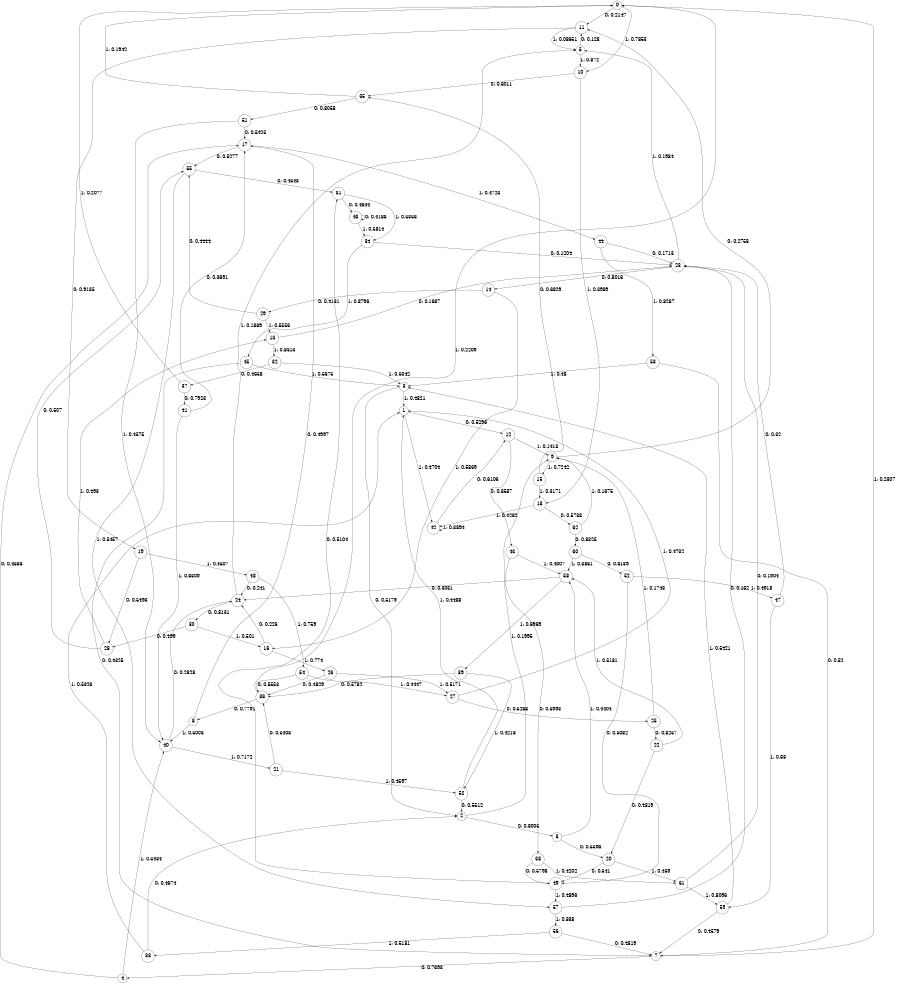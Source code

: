 digraph "ch28concat_phase3_L9" {
size = "6,8.5";
ratio = "fill";
node [shape = circle];
node [fontsize = 24];
edge [fontsize = 24];
0 -> 11 [label = "0: 0.2147   "];
0 -> 10 [label = "1: 0.7853   "];
1 -> 12 [label = "0: 0.5296   "];
1 -> 42 [label = "1: 0.4704   "];
2 -> 8 [label = "0: 0.8005   "];
2 -> 9 [label = "1: 0.1995   "];
3 -> 2 [label = "0: 0.5179   "];
3 -> 1 [label = "1: 0.4821   "];
4 -> 17 [label = "0: 0.4566   "];
4 -> 40 [label = "1: 0.5434   "];
5 -> 11 [label = "0: 0.128    "];
5 -> 10 [label = "1: 0.872    "];
6 -> 17 [label = "0: 0.4997   "];
6 -> 40 [label = "1: 0.5003   "];
7 -> 4 [label = "0: 0.7693   "];
7 -> 0 [label = "1: 0.2307   "];
8 -> 20 [label = "0: 0.5596   "];
8 -> 58 [label = "1: 0.4404   "];
9 -> 11 [label = "0: 0.2758   "];
9 -> 15 [label = "1: 0.7242   "];
10 -> 35 [label = "0: 0.6011   "];
10 -> 18 [label = "1: 0.3989   "];
11 -> 19 [label = "0: 0.9135   "];
11 -> 5 [label = "1: 0.08651  "];
12 -> 43 [label = "0: 0.8587   "];
12 -> 9 [label = "1: 0.1413   "];
13 -> 23 [label = "0: 0.1687   "];
13 -> 32 [label = "1: 0.8313   "];
14 -> 29 [label = "0: 0.4131   "];
14 -> 16 [label = "1: 0.5869   "];
15 -> 35 [label = "0: 0.6829   "];
15 -> 18 [label = "1: 0.3171   "];
16 -> 24 [label = "0: 0.226    "];
16 -> 26 [label = "1: 0.774    "];
17 -> 55 [label = "0: 0.5277   "];
17 -> 44 [label = "1: 0.4723   "];
18 -> 62 [label = "0: 0.5738   "];
18 -> 42 [label = "1: 0.4262   "];
19 -> 28 [label = "0: 0.5493   "];
19 -> 48 [label = "1: 0.4507   "];
20 -> 49 [label = "0: 0.541    "];
20 -> 61 [label = "1: 0.459    "];
21 -> 36 [label = "0: 0.5403   "];
21 -> 50 [label = "1: 0.4597   "];
22 -> 20 [label = "0: 0.4819   "];
22 -> 58 [label = "1: 0.5181   "];
23 -> 14 [label = "0: 0.8016   "];
23 -> 5 [label = "1: 0.1984   "];
24 -> 30 [label = "0: 0.8131   "];
24 -> 5 [label = "1: 0.1869   "];
25 -> 22 [label = "0: 0.8257   "];
25 -> 9 [label = "1: 0.1743   "];
26 -> 36 [label = "0: 0.4829   "];
26 -> 27 [label = "1: 0.5171   "];
27 -> 25 [label = "0: 0.5268   "];
27 -> 1 [label = "1: 0.4732   "];
28 -> 55 [label = "0: 0.507    "];
28 -> 13 [label = "1: 0.493    "];
29 -> 55 [label = "0: 0.4444   "];
29 -> 13 [label = "1: 0.5556   "];
30 -> 28 [label = "0: 0.499    "];
30 -> 16 [label = "1: 0.501    "];
31 -> 46 [label = "0: 0.4644   "];
31 -> 34 [label = "1: 0.5356   "];
32 -> 37 [label = "0: 0.4658   "];
32 -> 3 [label = "1: 0.5342   "];
33 -> 2 [label = "0: 0.4674   "];
33 -> 1 [label = "1: 0.5326   "];
34 -> 23 [label = "0: 0.1204   "];
34 -> 45 [label = "1: 0.8796   "];
35 -> 51 [label = "0: 0.8058   "];
35 -> 0 [label = "1: 0.1942   "];
36 -> 6 [label = "0: 0.7791   "];
36 -> 0 [label = "1: 0.2209   "];
37 -> 41 [label = "0: 0.7923   "];
37 -> 0 [label = "1: 0.2077   "];
38 -> 49 [label = "0: 0.5798   "];
38 -> 61 [label = "1: 0.4202   "];
39 -> 36 [label = "0: 0.5782   "];
39 -> 50 [label = "1: 0.4218   "];
40 -> 24 [label = "0: 0.2828   "];
40 -> 21 [label = "1: 0.7172   "];
41 -> 17 [label = "0: 0.3691   "];
41 -> 40 [label = "1: 0.6309   "];
42 -> 12 [label = "0: 0.6106   "];
42 -> 42 [label = "1: 0.3894   "];
43 -> 38 [label = "0: 0.5993   "];
43 -> 58 [label = "1: 0.4007   "];
44 -> 23 [label = "0: 0.1713   "];
44 -> 53 [label = "1: 0.8287   "];
45 -> 7 [label = "0: 0.4325   "];
45 -> 3 [label = "1: 0.5675   "];
46 -> 46 [label = "0: 0.4186   "];
46 -> 34 [label = "1: 0.5814   "];
47 -> 23 [label = "0: 0.32     "];
47 -> 59 [label = "1: 0.68     "];
48 -> 24 [label = "0: 0.241    "];
48 -> 54 [label = "1: 0.759    "];
49 -> 31 [label = "0: 0.5104   "];
49 -> 57 [label = "1: 0.4896   "];
50 -> 2 [label = "0: 0.5512   "];
50 -> 1 [label = "1: 0.4488   "];
51 -> 17 [label = "0: 0.5425   "];
51 -> 40 [label = "1: 0.4575   "];
52 -> 49 [label = "0: 0.5082   "];
52 -> 47 [label = "1: 0.4918   "];
53 -> 7 [label = "0: 0.52     "];
53 -> 3 [label = "1: 0.48     "];
54 -> 36 [label = "0: 0.5553   "];
54 -> 27 [label = "1: 0.4447   "];
55 -> 31 [label = "0: 0.4543   "];
55 -> 57 [label = "1: 0.5457   "];
56 -> 7 [label = "0: 0.4819   "];
56 -> 33 [label = "1: 0.5181   "];
57 -> 23 [label = "0: 0.162    "];
57 -> 56 [label = "1: 0.838    "];
58 -> 24 [label = "0: 0.3031   "];
58 -> 39 [label = "1: 0.6969   "];
59 -> 7 [label = "0: 0.4579   "];
59 -> 3 [label = "1: 0.5421   "];
60 -> 52 [label = "0: 0.6139   "];
60 -> 58 [label = "1: 0.3861   "];
61 -> 23 [label = "0: 0.1904   "];
61 -> 59 [label = "1: 0.8096   "];
62 -> 60 [label = "0: 0.8325   "];
62 -> 9 [label = "1: 0.1675   "];
}
